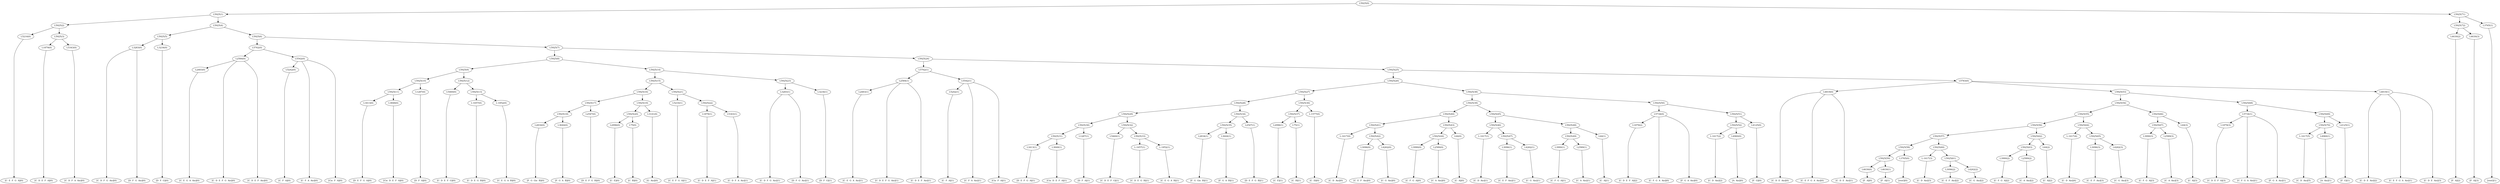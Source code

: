 digraph sample{
"L5216(0)"->"[C  E  F  G  A](0)"
"L1879(0)"->"[C  D  E  F  A](0)"
"L5343(0)"->"[C  D  F  A  Ais](0)"
"L5925(3)"->"L1879(0)"
"L5925(3)"->"L5343(0)"
"L5925(2)"->"L5216(0)"
"L5925(2)"->"L5925(3)"
"L3283(0)"->"[C  D  F  G  Ais](0)"
"L3283(0)"->"[D  F  G  Ais](0)"
"L3234(0)"->"[D  F  G](0)"
"L5925(5)"->"L3283(0)"
"L5925(5)"->"L3234(0)"
"L2483(0)"->"[C  E  G  A  Ais](0)"
"L2584(0)"->"[C  D  E  F  G  Ais](0)"
"L2584(0)"->"[C  D  E  F  Ais](0)"
"L2584(0)"->"L2483(0)"
"L5242(0)"->"[C  F  A](0)"
"L5542(0)"->"[C  F  A  Ais](0)"
"L5542(0)"->"L5242(0)"
"L5542(0)"->"[Cis  F  A](0)"
"L5762(0)"->"L2584(0)"
"L5762(0)"->"L5542(0)"
"L3413(0)"->"[D  E  F  G  A](0)"
"L3848(0)"->"[Cis  D  E  F  A](0)"
"L5925(11)"->"L3413(0)"
"L5925(11)"->"L3848(0)"
"L1287(0)"->"[D  F  A](0)"
"L5925(10)"->"L5925(11)"
"L5925(10)"->"L1287(0)"
"L5460(0)"->"[C  D  E  F  G](0)"
"L-1657(0)"->"[C  D  E  G  B](0)"
"L-1852(0)"->"[C  E  G  A  B](0)"
"L5925(13)"->"L-1657(0)"
"L5925(13)"->"L-1852(0)"
"L5925(12)"->"L5460(0)"
"L5925(12)"->"L5925(13)"
"L5925(9)"->"L5925(10)"
"L5925(9)"->"L5925(12)"
"L2834(0)"->"[F  G  Gis  B](0)"
"L3644(0)"->"[F  G  A  B](0)"
"L5925(18)"->"L2834(0)"
"L5925(18)"->"L3644(0)"
"L2547(0)"->"[D  E  F  G  B](0)"
"L5925(17)"->"L5925(18)"
"L5925(17)"->"L2547(0)"
"L2996(0)"->"[C  E](0)"
"L75(0)"->"[C  B](0)"
"L5925(20)"->"L2996(0)"
"L5925(20)"->"L75(0)"
"L3141(0)"->"[G  Ais](0)"
"L5925(19)"->"L5925(20)"
"L5925(19)"->"L3141(0)"
"L5925(16)"->"L5925(17)"
"L5925(16)"->"L5925(19)"
"L5216(1)"->"[C  E  F  G  A](1)"
"L1879(1)"->"[C  D  E  F  A](1)"
"L5343(1)"->"[C  D  F  A  Ais](1)"
"L5925(22)"->"L1879(1)"
"L5925(22)"->"L5343(1)"
"L5925(21)"->"L5216(1)"
"L5925(21)"->"L5925(22)"
"L5925(15)"->"L5925(16)"
"L5925(15)"->"L5925(21)"
"L3283(1)"->"[C  D  F  G  Ais](1)"
"L3283(1)"->"[D  F  G  Ais](1)"
"L3234(1)"->"[D  F  G](1)"
"L5925(23)"->"L3283(1)"
"L5925(23)"->"L3234(1)"
"L5925(14)"->"L5925(15)"
"L5925(14)"->"L5925(23)"
"L5925(8)"->"L5925(9)"
"L5925(8)"->"L5925(14)"
"L2483(1)"->"[C  E  G  A  Ais](1)"
"L2584(1)"->"[C  D  E  F  G  Ais](1)"
"L2584(1)"->"[C  D  E  F  Ais](1)"
"L2584(1)"->"L2483(1)"
"L5242(1)"->"[C  F  A](1)"
"L5542(1)"->"[C  F  A  Ais](1)"
"L5542(1)"->"L5242(1)"
"L5542(1)"->"[Cis  F  A](1)"
"L5762(1)"->"L2584(1)"
"L5762(1)"->"L5542(1)"
"L3413(1)"->"[D  E  F  G  A](1)"
"L3848(1)"->"[Cis  D  E  F  A](1)"
"L5925(31)"->"L3413(1)"
"L5925(31)"->"L3848(1)"
"L1287(1)"->"[D  F  A](1)"
"L5925(30)"->"L5925(31)"
"L5925(30)"->"L1287(1)"
"L5460(1)"->"[C  D  E  F  G](1)"
"L-1657(1)"->"[C  D  E  G  B](1)"
"L-1852(1)"->"[C  E  G  A  B](1)"
"L5925(33)"->"L-1657(1)"
"L5925(33)"->"L-1852(1)"
"L5925(32)"->"L5460(1)"
"L5925(32)"->"L5925(33)"
"L5925(29)"->"L5925(30)"
"L5925(29)"->"L5925(32)"
"L2834(1)"->"[F  G  Gis  B](1)"
"L3644(1)"->"[F  G  A  B](1)"
"L5925(35)"->"L2834(1)"
"L5925(35)"->"L3644(1)"
"L2547(1)"->"[D  E  F  G  B](1)"
"L5925(34)"->"L5925(35)"
"L5925(34)"->"L2547(1)"
"L5925(28)"->"L5925(29)"
"L5925(28)"->"L5925(34)"
"L2996(1)"->"[C  E](1)"
"L75(1)"->"[C  B](1)"
"L5925(37)"->"L2996(1)"
"L5925(37)"->"L75(1)"
"L-1577(0)"->"[C  D](0)"
"L5925(36)"->"L5925(37)"
"L5925(36)"->"L-1577(0)"
"L5925(27)"->"L5925(28)"
"L5925(27)"->"L5925(36)"
"L-1617(0)"->"[C  D  Ais](0)"
"L3096(0)"->"[C  E  F  Ais](0)"
"L4262(0)"->"[C  G  Ais](0)"
"L5925(42)"->"L3096(0)"
"L5925(42)"->"L4262(0)"
"L5925(41)"->"L-1617(0)"
"L5925(41)"->"L5925(42)"
"L3990(0)"->"[C  F  G  A](0)"
"L2589(0)"->"[C  A  Ais](0)"
"L5925(44)"->"L3990(0)"
"L5925(44)"->"L2589(0)"
"L64(0)"->"[C  A](0)"
"L5925(43)"->"L5925(44)"
"L5925(43)"->"L64(0)"
"L5925(40)"->"L5925(41)"
"L5925(40)"->"L5925(43)"
"L-1617(1)"->"[C  D  Ais](1)"
"L3096(1)"->"[C  E  F  Ais](1)"
"L4262(1)"->"[C  G  Ais](1)"
"L5925(47)"->"L3096(1)"
"L5925(47)"->"L4262(1)"
"L5925(46)"->"L-1617(1)"
"L5925(46)"->"L5925(47)"
"L3990(1)"->"[C  F  G  A](1)"
"L2589(1)"->"[C  A  Ais](1)"
"L5925(49)"->"L3990(1)"
"L5925(49)"->"L2589(1)"
"L64(1)"->"[C  A](1)"
"L5925(48)"->"L5925(49)"
"L5925(48)"->"L64(1)"
"L5925(45)"->"L5925(46)"
"L5925(45)"->"L5925(48)"
"L5925(39)"->"L5925(40)"
"L5925(39)"->"L5925(45)"
"L1879(2)"->"[C  D  E  F  A](2)"
"L5734(0)"->"[C  F  G  A  Ais](0)"
"L5734(0)"->"L1879(2)"
"L5734(0)"->"[F  G  A  Ais](0)"
"L-1617(2)"->"[C  D  Ais](2)"
"L4960(0)"->"[A  Ais](0)"
"L5925(52)"->"L-1617(2)"
"L5925(52)"->"L4960(0)"
"L4125(0)"->"[F  G](0)"
"L5925(51)"->"L5925(52)"
"L5925(51)"->"L4125(0)"
"L5925(50)"->"L5734(0)"
"L5925(50)"->"L5925(51)"
"L5925(38)"->"L5925(39)"
"L5925(38)"->"L5925(50)"
"L5925(26)"->"L5925(27)"
"L5925(26)"->"L5925(38)"
"L4819(0)"->"[C  D  E  Ais](0)"
"L4819(0)"->"[C  E  F  G  A  Ais](0)"
"L4819(0)"->"[C  D  E  Ais](1)"
"L4630(0)"->"[F  A](0)"
"L4630(1)"->"[F  A](1)"
"L5925(59)"->"L4630(0)"
"L5925(59)"->"L4630(1)"
"L3765(0)"->"[rest](0)"
"L5925(58)"->"L5925(59)"
"L5925(58)"->"L3765(0)"
"L-1617(3)"->"[C  D  Ais](3)"
"L3096(2)"->"[C  E  F  Ais](2)"
"L4262(2)"->"[C  G  Ais](2)"
"L5925(61)"->"L3096(2)"
"L5925(61)"->"L4262(2)"
"L5925(60)"->"L-1617(3)"
"L5925(60)"->"L5925(61)"
"L5925(57)"->"L5925(58)"
"L5925(57)"->"L5925(60)"
"L3990(2)"->"[C  F  G  A](2)"
"L2589(2)"->"[C  A  Ais](2)"
"L5925(63)"->"L3990(2)"
"L5925(63)"->"L2589(2)"
"L64(2)"->"[C  A](2)"
"L5925(62)"->"L5925(63)"
"L5925(62)"->"L64(2)"
"L5925(56)"->"L5925(57)"
"L5925(56)"->"L5925(62)"
"L-1617(4)"->"[C  D  Ais](4)"
"L3096(3)"->"[C  E  F  Ais](3)"
"L4262(3)"->"[C  G  Ais](3)"
"L5925(65)"->"L3096(3)"
"L5925(65)"->"L4262(3)"
"L5925(64)"->"L-1617(4)"
"L5925(64)"->"L5925(65)"
"L5925(55)"->"L5925(56)"
"L5925(55)"->"L5925(64)"
"L3990(3)"->"[C  F  G  A](3)"
"L2589(3)"->"[C  A  Ais](3)"
"L5925(67)"->"L3990(3)"
"L5925(67)"->"L2589(3)"
"L64(3)"->"[C  A](3)"
"L5925(66)"->"L5925(67)"
"L5925(66)"->"L64(3)"
"L5925(54)"->"L5925(55)"
"L5925(54)"->"L5925(66)"
"L1879(3)"->"[C  D  E  F  A](3)"
"L5734(1)"->"[C  F  G  A  Ais](1)"
"L5734(1)"->"L1879(3)"
"L5734(1)"->"[F  G  A  Ais](1)"
"L-1617(5)"->"[C  D  Ais](5)"
"L4960(1)"->"[A  Ais](1)"
"L5925(70)"->"L-1617(5)"
"L5925(70)"->"L4960(1)"
"L4125(1)"->"[F  G](1)"
"L5925(69)"->"L5925(70)"
"L5925(69)"->"L4125(1)"
"L5925(68)"->"L5734(1)"
"L5925(68)"->"L5925(69)"
"L5925(53)"->"L5925(54)"
"L5925(53)"->"L5925(68)"
"L4819(1)"->"[C  D  E  Ais](2)"
"L4819(1)"->"[C  E  F  G  A  Ais](1)"
"L4819(1)"->"[C  D  E  Ais](3)"
"L5783(0)"->"L4819(0)"
"L5783(0)"->"L5925(53)"
"L5783(0)"->"L4819(1)"
"L5925(25)"->"L5925(26)"
"L5925(25)"->"L5783(0)"
"L5925(24)"->"L5762(1)"
"L5925(24)"->"L5925(25)"
"L5925(7)"->"L5925(8)"
"L5925(7)"->"L5925(24)"
"L5925(6)"->"L5762(0)"
"L5925(6)"->"L5925(7)"
"L5925(4)"->"L5925(5)"
"L5925(4)"->"L5925(6)"
"L5925(1)"->"L5925(2)"
"L5925(1)"->"L5925(4)"
"L4630(2)"->"[F  A](2)"
"L4630(3)"->"[F  A](3)"
"L5925(72)"->"L4630(2)"
"L5925(72)"->"L4630(3)"
"L3765(1)"->"[rest](1)"
"L5925(71)"->"L5925(72)"
"L5925(71)"->"L3765(1)"
"L5925(0)"->"L5925(1)"
"L5925(0)"->"L5925(71)"
{rank = min; "L5925(0)"}
{rank = same; "L5925(1)"; "L5925(71)";}
{rank = same; "L5925(2)"; "L5925(4)"; "L5925(72)"; "L3765(1)";}
{rank = same; "L5216(0)"; "L5925(3)"; "L5925(5)"; "L5925(6)"; "L4630(2)"; "L4630(3)";}
{rank = same; "L1879(0)"; "L5343(0)"; "L3283(0)"; "L3234(0)"; "L5762(0)"; "L5925(7)";}
{rank = same; "L2584(0)"; "L5542(0)"; "L5925(8)"; "L5925(24)";}
{rank = same; "L2483(0)"; "L5242(0)"; "L5925(9)"; "L5925(14)"; "L5762(1)"; "L5925(25)";}
{rank = same; "L5925(10)"; "L5925(12)"; "L5925(15)"; "L5925(23)"; "L2584(1)"; "L5542(1)"; "L5925(26)"; "L5783(0)";}
{rank = same; "L5925(11)"; "L1287(0)"; "L5460(0)"; "L5925(13)"; "L5925(16)"; "L5925(21)"; "L3283(1)"; "L3234(1)"; "L2483(1)"; "L5242(1)"; "L5925(27)"; "L5925(38)"; "L4819(0)"; "L5925(53)"; "L4819(1)";}
{rank = same; "L3413(0)"; "L3848(0)"; "L-1657(0)"; "L-1852(0)"; "L5925(17)"; "L5925(19)"; "L5216(1)"; "L5925(22)"; "L5925(28)"; "L5925(36)"; "L5925(39)"; "L5925(50)"; "L5925(54)"; "L5925(68)";}
{rank = same; "L5925(18)"; "L2547(0)"; "L5925(20)"; "L3141(0)"; "L1879(1)"; "L5343(1)"; "L5925(29)"; "L5925(34)"; "L5925(37)"; "L-1577(0)"; "L5925(40)"; "L5925(45)"; "L5734(0)"; "L5925(51)"; "L5925(55)"; "L5925(66)"; "L5734(1)"; "L5925(69)";}
{rank = same; "L2834(0)"; "L3644(0)"; "L2996(0)"; "L75(0)"; "L5925(30)"; "L5925(32)"; "L5925(35)"; "L2547(1)"; "L2996(1)"; "L75(1)"; "L5925(41)"; "L5925(43)"; "L5925(46)"; "L5925(48)"; "L1879(2)"; "L5925(52)"; "L4125(0)"; "L5925(56)"; "L5925(64)"; "L5925(67)"; "L64(3)"; "L1879(3)"; "L5925(70)"; "L4125(1)";}
{rank = same; "L5925(31)"; "L1287(1)"; "L5460(1)"; "L5925(33)"; "L2834(1)"; "L3644(1)"; "L-1617(0)"; "L5925(42)"; "L5925(44)"; "L64(0)"; "L-1617(1)"; "L5925(47)"; "L5925(49)"; "L64(1)"; "L-1617(2)"; "L4960(0)"; "L5925(57)"; "L5925(62)"; "L-1617(4)"; "L5925(65)"; "L3990(3)"; "L2589(3)"; "L-1617(5)"; "L4960(1)";}
{rank = same; "L3413(1)"; "L3848(1)"; "L-1657(1)"; "L-1852(1)"; "L3096(0)"; "L4262(0)"; "L3990(0)"; "L2589(0)"; "L3096(1)"; "L4262(1)"; "L3990(1)"; "L2589(1)"; "L5925(58)"; "L5925(60)"; "L5925(63)"; "L64(2)"; "L3096(3)"; "L4262(3)";}
{rank = same; "L5925(59)"; "L3765(0)"; "L-1617(3)"; "L5925(61)"; "L3990(2)"; "L2589(2)";}
{rank = same; "L4630(0)"; "L4630(1)"; "L3096(2)"; "L4262(2)";}
{rank = max; "[A  Ais](0)"; "[A  Ais](1)"; "[C  A  Ais](0)"; "[C  A  Ais](1)"; "[C  A  Ais](2)"; "[C  A  Ais](3)"; "[C  A](0)"; "[C  A](1)"; "[C  A](2)"; "[C  A](3)"; "[C  B](0)"; "[C  B](1)"; "[C  D  Ais](0)"; "[C  D  Ais](1)"; "[C  D  Ais](2)"; "[C  D  Ais](3)"; "[C  D  Ais](4)"; "[C  D  Ais](5)"; "[C  D  E  Ais](0)"; "[C  D  E  Ais](1)"; "[C  D  E  Ais](2)"; "[C  D  E  Ais](3)"; "[C  D  E  F  A](0)"; "[C  D  E  F  A](1)"; "[C  D  E  F  A](2)"; "[C  D  E  F  A](3)"; "[C  D  E  F  Ais](0)"; "[C  D  E  F  Ais](1)"; "[C  D  E  F  G  Ais](0)"; "[C  D  E  F  G  Ais](1)"; "[C  D  E  F  G](0)"; "[C  D  E  F  G](1)"; "[C  D  E  G  B](0)"; "[C  D  E  G  B](1)"; "[C  D  F  A  Ais](0)"; "[C  D  F  A  Ais](1)"; "[C  D  F  G  Ais](0)"; "[C  D  F  G  Ais](1)"; "[C  D](0)"; "[C  E  F  Ais](0)"; "[C  E  F  Ais](1)"; "[C  E  F  Ais](2)"; "[C  E  F  Ais](3)"; "[C  E  F  G  A  Ais](0)"; "[C  E  F  G  A  Ais](1)"; "[C  E  F  G  A](0)"; "[C  E  F  G  A](1)"; "[C  E  G  A  Ais](0)"; "[C  E  G  A  Ais](1)"; "[C  E  G  A  B](0)"; "[C  E  G  A  B](1)"; "[C  E](0)"; "[C  E](1)"; "[C  F  A  Ais](0)"; "[C  F  A  Ais](1)"; "[C  F  A](0)"; "[C  F  A](1)"; "[C  F  G  A  Ais](0)"; "[C  F  G  A  Ais](1)"; "[C  F  G  A](0)"; "[C  F  G  A](1)"; "[C  F  G  A](2)"; "[C  F  G  A](3)"; "[C  G  Ais](0)"; "[C  G  Ais](1)"; "[C  G  Ais](2)"; "[C  G  Ais](3)"; "[Cis  D  E  F  A](0)"; "[Cis  D  E  F  A](1)"; "[Cis  F  A](0)"; "[Cis  F  A](1)"; "[D  E  F  G  A](0)"; "[D  E  F  G  A](1)"; "[D  E  F  G  B](0)"; "[D  E  F  G  B](1)"; "[D  F  A](0)"; "[D  F  A](1)"; "[D  F  G  Ais](0)"; "[D  F  G  Ais](1)"; "[D  F  G](0)"; "[D  F  G](1)"; "[F  A](0)"; "[F  A](1)"; "[F  A](2)"; "[F  A](3)"; "[F  G  A  Ais](0)"; "[F  G  A  Ais](1)"; "[F  G  A  B](0)"; "[F  G  A  B](1)"; "[F  G  Gis  B](0)"; "[F  G  Gis  B](1)"; "[F  G](0)"; "[F  G](1)"; "[G  Ais](0)"; "[rest](0)"; "[rest](1)";}
}